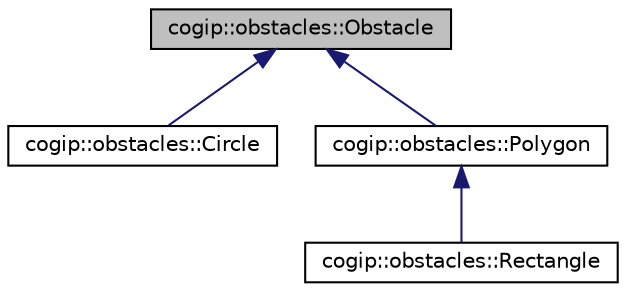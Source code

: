 digraph "cogip::obstacles::Obstacle"
{
 // LATEX_PDF_SIZE
  bgcolor="transparent";
  edge [fontname="Helvetica",fontsize="10",labelfontname="Helvetica",labelfontsize="10"];
  node [fontname="Helvetica",fontsize="10",shape=record];
  Node1 [label="cogip::obstacles::Obstacle",height=0.2,width=0.4,color="black", fillcolor="grey75", style="filled", fontcolor="black",tooltip="An obstacle used to detect and avoid collisions."];
  Node1 -> Node2 [dir="back",color="midnightblue",fontsize="10",style="solid",fontname="Helvetica"];
  Node2 [label="cogip::obstacles::Circle",height=0.2,width=0.4,color="black",URL="$classcogip_1_1obstacles_1_1Circle.html",tooltip="Circle obstacle defined by its center and radius."];
  Node1 -> Node3 [dir="back",color="midnightblue",fontsize="10",style="solid",fontname="Helvetica"];
  Node3 [label="cogip::obstacles::Polygon",height=0.2,width=0.4,color="black",URL="$classcogip_1_1obstacles_1_1Polygon.html",tooltip="A polygon obstacle defined by the list of points."];
  Node3 -> Node4 [dir="back",color="midnightblue",fontsize="10",style="solid",fontname="Helvetica"];
  Node4 [label="cogip::obstacles::Rectangle",height=0.2,width=0.4,color="black",URL="$classcogip_1_1obstacles_1_1Rectangle.html",tooltip="A rectangle obstacle which inherits from Obstacle."];
}
